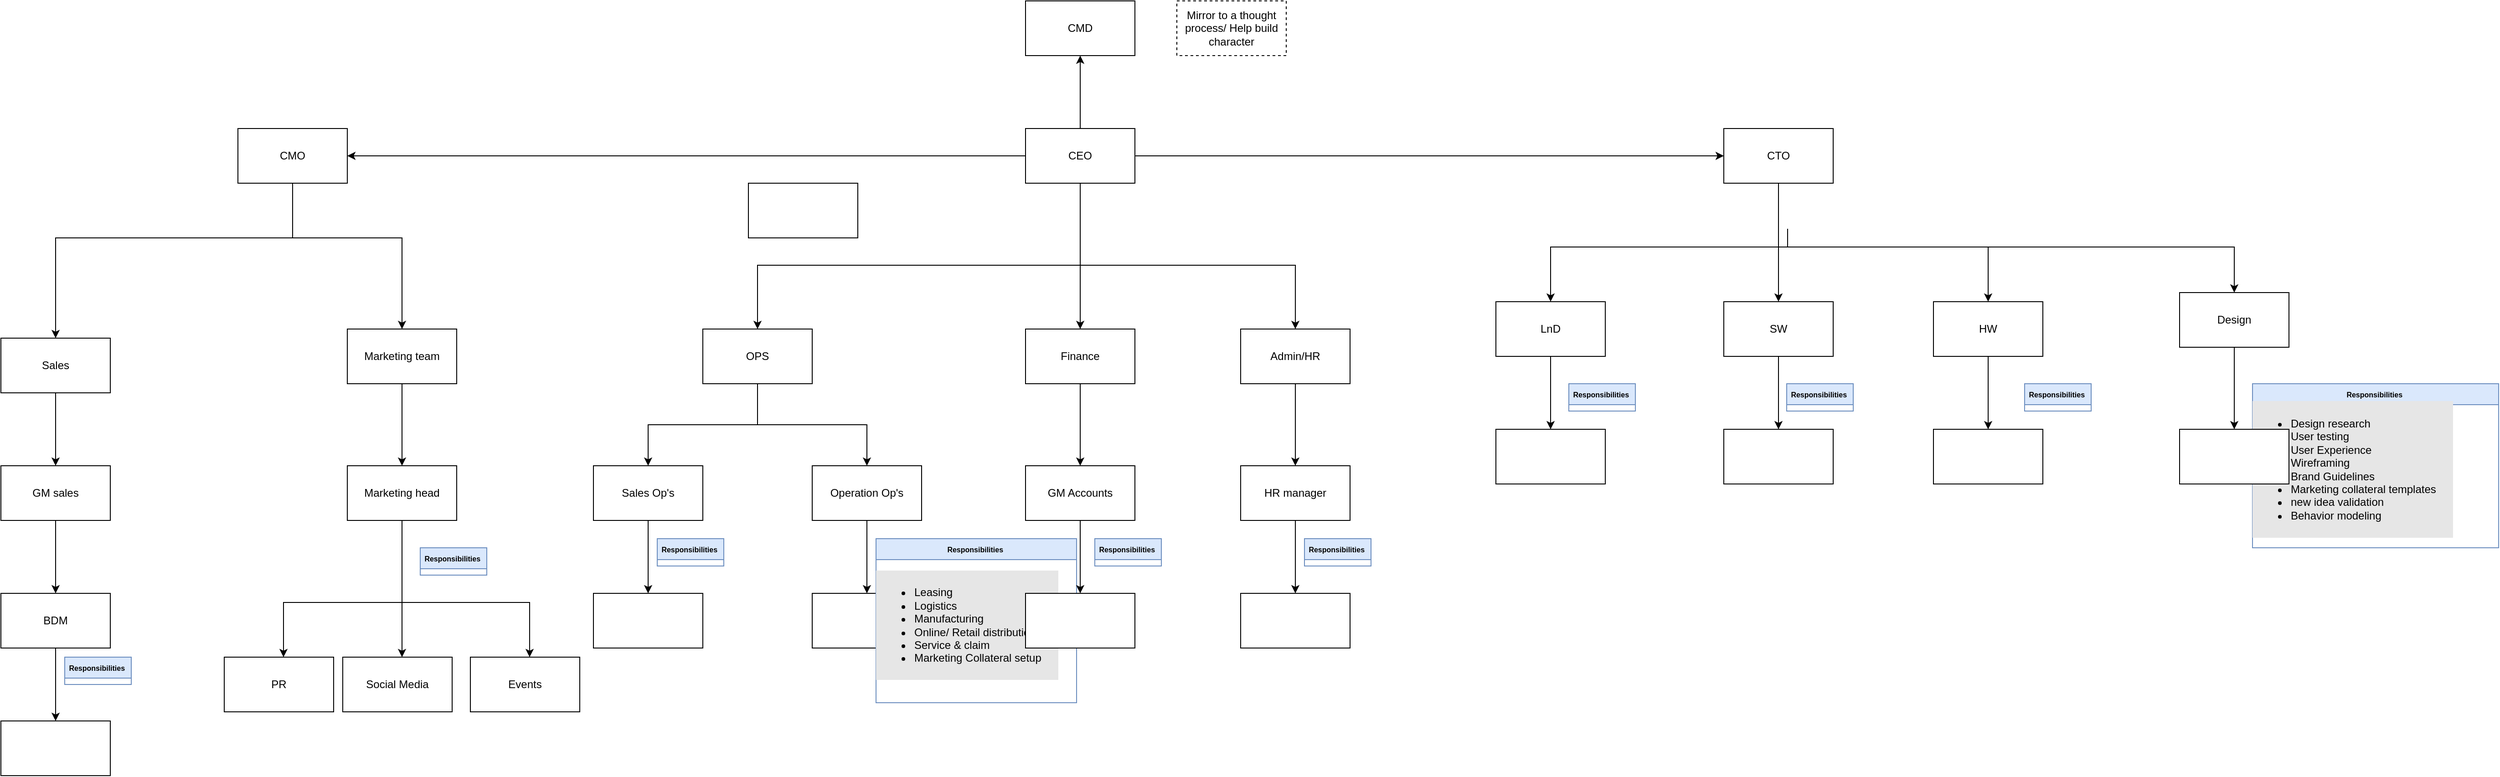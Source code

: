 <mxfile version="24.0.0" type="github">
  <diagram id="prtHgNgQTEPvFCAcTncT" name="Page-1">
    <mxGraphModel dx="1877" dy="565" grid="1" gridSize="10" guides="1" tooltips="1" connect="1" arrows="1" fold="1" page="1" pageScale="1" pageWidth="827" pageHeight="1169" math="0" shadow="0">
      <root>
        <mxCell id="0" />
        <mxCell id="1" parent="0" />
        <mxCell id="70-sAqhF-472UI30aCsU-9" value="" style="edgeStyle=orthogonalEdgeStyle;rounded=0;orthogonalLoop=1;jettySize=auto;html=1;" parent="1" source="70-sAqhF-472UI30aCsU-5" target="70-sAqhF-472UI30aCsU-8" edge="1">
          <mxGeometry relative="1" as="geometry" />
        </mxCell>
        <mxCell id="70-sAqhF-472UI30aCsU-11" value="" style="edgeStyle=orthogonalEdgeStyle;rounded=0;orthogonalLoop=1;jettySize=auto;html=1;" parent="1" source="70-sAqhF-472UI30aCsU-5" target="70-sAqhF-472UI30aCsU-10" edge="1">
          <mxGeometry relative="1" as="geometry" />
        </mxCell>
        <mxCell id="70-sAqhF-472UI30aCsU-13" value="" style="edgeStyle=orthogonalEdgeStyle;rounded=0;orthogonalLoop=1;jettySize=auto;html=1;" parent="1" source="70-sAqhF-472UI30aCsU-5" target="70-sAqhF-472UI30aCsU-12" edge="1">
          <mxGeometry relative="1" as="geometry">
            <Array as="points">
              <mxPoint x="414" y="370" />
              <mxPoint x="60" y="370" />
            </Array>
          </mxGeometry>
        </mxCell>
        <mxCell id="70-sAqhF-472UI30aCsU-15" value="" style="edgeStyle=orthogonalEdgeStyle;rounded=0;orthogonalLoop=1;jettySize=auto;html=1;" parent="1" source="70-sAqhF-472UI30aCsU-5" target="70-sAqhF-472UI30aCsU-14" edge="1">
          <mxGeometry relative="1" as="geometry" />
        </mxCell>
        <mxCell id="70-sAqhF-472UI30aCsU-17" value="" style="edgeStyle=orthogonalEdgeStyle;rounded=0;orthogonalLoop=1;jettySize=auto;html=1;" parent="1" source="70-sAqhF-472UI30aCsU-5" target="70-sAqhF-472UI30aCsU-16" edge="1">
          <mxGeometry relative="1" as="geometry">
            <Array as="points">
              <mxPoint x="414" y="370" />
              <mxPoint x="650" y="370" />
            </Array>
          </mxGeometry>
        </mxCell>
        <mxCell id="70-sAqhF-472UI30aCsU-98" value="" style="edgeStyle=orthogonalEdgeStyle;rounded=0;orthogonalLoop=1;jettySize=auto;html=1;" parent="1" source="70-sAqhF-472UI30aCsU-5" target="70-sAqhF-472UI30aCsU-97" edge="1">
          <mxGeometry relative="1" as="geometry" />
        </mxCell>
        <object label="CEO" id="70-sAqhF-472UI30aCsU-5">
          <mxCell style="rounded=0;whiteSpace=wrap;html=1;" parent="1" vertex="1">
            <mxGeometry x="354" y="220" width="120" height="60" as="geometry" />
          </mxCell>
        </object>
        <mxCell id="70-sAqhF-472UI30aCsU-27" value="" style="edgeStyle=orthogonalEdgeStyle;rounded=0;orthogonalLoop=1;jettySize=auto;html=1;" parent="1" source="70-sAqhF-472UI30aCsU-8" target="70-sAqhF-472UI30aCsU-26" edge="1">
          <mxGeometry relative="1" as="geometry">
            <Array as="points">
              <mxPoint x="-450" y="340" />
              <mxPoint x="-710" y="340" />
            </Array>
          </mxGeometry>
        </mxCell>
        <mxCell id="70-sAqhF-472UI30aCsU-29" value="" style="edgeStyle=orthogonalEdgeStyle;rounded=0;orthogonalLoop=1;jettySize=auto;html=1;" parent="1" source="70-sAqhF-472UI30aCsU-8" target="70-sAqhF-472UI30aCsU-28" edge="1">
          <mxGeometry relative="1" as="geometry">
            <Array as="points">
              <mxPoint x="-450" y="340" />
              <mxPoint x="-330" y="340" />
            </Array>
          </mxGeometry>
        </mxCell>
        <mxCell id="70-sAqhF-472UI30aCsU-8" value="CMO" style="rounded=0;whiteSpace=wrap;html=1;" parent="1" vertex="1">
          <mxGeometry x="-510" y="220" width="120" height="60" as="geometry" />
        </mxCell>
        <mxCell id="70-sAqhF-472UI30aCsU-21" value="" style="edgeStyle=orthogonalEdgeStyle;rounded=0;orthogonalLoop=1;jettySize=auto;html=1;" parent="1" source="70-sAqhF-472UI30aCsU-10" target="70-sAqhF-472UI30aCsU-20" edge="1">
          <mxGeometry relative="1" as="geometry">
            <Array as="points">
              <mxPoint x="1180" y="350" />
              <mxPoint x="1410" y="350" />
            </Array>
          </mxGeometry>
        </mxCell>
        <mxCell id="70-sAqhF-472UI30aCsU-23" value="" style="edgeStyle=orthogonalEdgeStyle;rounded=0;orthogonalLoop=1;jettySize=auto;html=1;" parent="1" source="70-sAqhF-472UI30aCsU-10" target="70-sAqhF-472UI30aCsU-22" edge="1">
          <mxGeometry relative="1" as="geometry" />
        </mxCell>
        <mxCell id="70-sAqhF-472UI30aCsU-25" value="" style="edgeStyle=orthogonalEdgeStyle;rounded=0;orthogonalLoop=1;jettySize=auto;html=1;" parent="1" source="70-sAqhF-472UI30aCsU-10" target="70-sAqhF-472UI30aCsU-24" edge="1">
          <mxGeometry relative="1" as="geometry">
            <Array as="points">
              <mxPoint x="1180" y="350" />
              <mxPoint x="930" y="350" />
            </Array>
          </mxGeometry>
        </mxCell>
        <mxCell id="70-sAqhF-472UI30aCsU-88" value="" style="edgeStyle=orthogonalEdgeStyle;rounded=0;orthogonalLoop=1;jettySize=auto;html=1;" parent="1" target="70-sAqhF-472UI30aCsU-87" edge="1">
          <mxGeometry relative="1" as="geometry">
            <mxPoint x="1190" y="330" as="sourcePoint" />
            <Array as="points">
              <mxPoint x="1190" y="350" />
              <mxPoint x="1680" y="350" />
            </Array>
          </mxGeometry>
        </mxCell>
        <mxCell id="70-sAqhF-472UI30aCsU-10" value="CTO" style="rounded=0;whiteSpace=wrap;html=1;" parent="1" vertex="1">
          <mxGeometry x="1120" y="220" width="120" height="60" as="geometry" />
        </mxCell>
        <mxCell id="70-sAqhF-472UI30aCsU-54" value="" style="edgeStyle=orthogonalEdgeStyle;rounded=0;orthogonalLoop=1;jettySize=auto;html=1;" parent="1" source="70-sAqhF-472UI30aCsU-12" target="70-sAqhF-472UI30aCsU-53" edge="1">
          <mxGeometry relative="1" as="geometry" />
        </mxCell>
        <mxCell id="70-sAqhF-472UI30aCsU-58" value="" style="edgeStyle=orthogonalEdgeStyle;rounded=0;orthogonalLoop=1;jettySize=auto;html=1;" parent="1" source="70-sAqhF-472UI30aCsU-12" target="70-sAqhF-472UI30aCsU-57" edge="1">
          <mxGeometry relative="1" as="geometry" />
        </mxCell>
        <object label="OPS" id="70-sAqhF-472UI30aCsU-12">
          <mxCell style="rounded=0;whiteSpace=wrap;html=1;" parent="1" vertex="1">
            <mxGeometry y="440" width="120" height="60" as="geometry" />
          </mxCell>
        </object>
        <mxCell id="70-sAqhF-472UI30aCsU-68" value="" style="edgeStyle=orthogonalEdgeStyle;rounded=0;orthogonalLoop=1;jettySize=auto;html=1;" parent="1" source="70-sAqhF-472UI30aCsU-14" target="70-sAqhF-472UI30aCsU-67" edge="1">
          <mxGeometry relative="1" as="geometry" />
        </mxCell>
        <object label="Finance" id="70-sAqhF-472UI30aCsU-14">
          <mxCell style="rounded=0;whiteSpace=wrap;html=1;" parent="1" vertex="1">
            <mxGeometry x="354" y="440" width="120" height="60" as="geometry" />
          </mxCell>
        </object>
        <mxCell id="70-sAqhF-472UI30aCsU-74" value="" style="edgeStyle=orthogonalEdgeStyle;rounded=0;orthogonalLoop=1;jettySize=auto;html=1;" parent="1" source="70-sAqhF-472UI30aCsU-16" target="70-sAqhF-472UI30aCsU-73" edge="1">
          <mxGeometry relative="1" as="geometry" />
        </mxCell>
        <object label="Admin/HR" id="70-sAqhF-472UI30aCsU-16">
          <mxCell style="rounded=0;whiteSpace=wrap;html=1;" parent="1" vertex="1">
            <mxGeometry x="590" y="440" width="120" height="60" as="geometry" />
          </mxCell>
        </object>
        <mxCell id="70-sAqhF-472UI30aCsU-90" value="" style="edgeStyle=orthogonalEdgeStyle;rounded=0;orthogonalLoop=1;jettySize=auto;html=1;" parent="1" source="70-sAqhF-472UI30aCsU-20" target="70-sAqhF-472UI30aCsU-89" edge="1">
          <mxGeometry relative="1" as="geometry" />
        </mxCell>
        <mxCell id="70-sAqhF-472UI30aCsU-20" value="HW" style="whiteSpace=wrap;html=1;rounded=0;" parent="1" vertex="1">
          <mxGeometry x="1350" y="410" width="120" height="60" as="geometry" />
        </mxCell>
        <mxCell id="70-sAqhF-472UI30aCsU-84" value="" style="edgeStyle=orthogonalEdgeStyle;rounded=0;orthogonalLoop=1;jettySize=auto;html=1;" parent="1" source="70-sAqhF-472UI30aCsU-22" target="70-sAqhF-472UI30aCsU-83" edge="1">
          <mxGeometry relative="1" as="geometry" />
        </mxCell>
        <mxCell id="70-sAqhF-472UI30aCsU-22" value="SW" style="whiteSpace=wrap;html=1;rounded=0;" parent="1" vertex="1">
          <mxGeometry x="1120" y="410" width="120" height="60" as="geometry" />
        </mxCell>
        <mxCell id="70-sAqhF-472UI30aCsU-80" value="" style="edgeStyle=orthogonalEdgeStyle;rounded=0;orthogonalLoop=1;jettySize=auto;html=1;" parent="1" source="70-sAqhF-472UI30aCsU-24" target="70-sAqhF-472UI30aCsU-79" edge="1">
          <mxGeometry relative="1" as="geometry" />
        </mxCell>
        <mxCell id="70-sAqhF-472UI30aCsU-24" value="LnD" style="whiteSpace=wrap;html=1;rounded=0;" parent="1" vertex="1">
          <mxGeometry x="870" y="410" width="120" height="60" as="geometry" />
        </mxCell>
        <mxCell id="70-sAqhF-472UI30aCsU-31" value="" style="edgeStyle=orthogonalEdgeStyle;rounded=0;orthogonalLoop=1;jettySize=auto;html=1;" parent="1" source="70-sAqhF-472UI30aCsU-26" target="70-sAqhF-472UI30aCsU-30" edge="1">
          <mxGeometry relative="1" as="geometry" />
        </mxCell>
        <mxCell id="70-sAqhF-472UI30aCsU-26" value="Sales" style="whiteSpace=wrap;html=1;rounded=0;" parent="1" vertex="1">
          <mxGeometry x="-770" y="450" width="120" height="60" as="geometry" />
        </mxCell>
        <mxCell id="70-sAqhF-472UI30aCsU-41" value="" style="edgeStyle=orthogonalEdgeStyle;rounded=0;orthogonalLoop=1;jettySize=auto;html=1;" parent="1" source="70-sAqhF-472UI30aCsU-28" target="70-sAqhF-472UI30aCsU-40" edge="1">
          <mxGeometry relative="1" as="geometry" />
        </mxCell>
        <mxCell id="70-sAqhF-472UI30aCsU-28" value="Marketing team" style="whiteSpace=wrap;html=1;rounded=0;" parent="1" vertex="1">
          <mxGeometry x="-390" y="440" width="120" height="60" as="geometry" />
        </mxCell>
        <mxCell id="70-sAqhF-472UI30aCsU-33" value="" style="edgeStyle=orthogonalEdgeStyle;rounded=0;orthogonalLoop=1;jettySize=auto;html=1;" parent="1" source="70-sAqhF-472UI30aCsU-30" target="70-sAqhF-472UI30aCsU-32" edge="1">
          <mxGeometry relative="1" as="geometry" />
        </mxCell>
        <mxCell id="70-sAqhF-472UI30aCsU-30" value="GM sales" style="whiteSpace=wrap;html=1;rounded=0;" parent="1" vertex="1">
          <mxGeometry x="-770" y="590" width="120" height="60" as="geometry" />
        </mxCell>
        <mxCell id="70-sAqhF-472UI30aCsU-35" value="" style="edgeStyle=orthogonalEdgeStyle;rounded=0;orthogonalLoop=1;jettySize=auto;html=1;" parent="1" source="70-sAqhF-472UI30aCsU-32" target="70-sAqhF-472UI30aCsU-34" edge="1">
          <mxGeometry relative="1" as="geometry" />
        </mxCell>
        <mxCell id="70-sAqhF-472UI30aCsU-32" value="BDM" style="whiteSpace=wrap;html=1;rounded=0;" parent="1" vertex="1">
          <mxGeometry x="-770" y="730" width="120" height="60" as="geometry" />
        </mxCell>
        <mxCell id="70-sAqhF-472UI30aCsU-34" value="" style="whiteSpace=wrap;html=1;rounded=0;" parent="1" vertex="1">
          <mxGeometry x="-770" y="870" width="120" height="60" as="geometry" />
        </mxCell>
        <mxCell id="70-sAqhF-472UI30aCsU-36" value="Responsibilities&amp;nbsp;" style="swimlane;whiteSpace=wrap;html=1;fontSize=8;fillStyle=solid;fillColor=#dae8fc;strokeColor=#6c8ebf;" parent="1" vertex="1" collapsed="1">
          <mxGeometry x="-700" y="800" width="73" height="30" as="geometry">
            <mxRectangle x="-700" y="800" width="215" height="200" as="alternateBounds" />
          </mxGeometry>
        </mxCell>
        <mxCell id="70-sAqhF-472UI30aCsU-39" value="&lt;ul&gt;&lt;li&gt;Product demo&lt;/li&gt;&lt;li style=&quot;&quot;&gt;Lead to opportunity conversion&lt;/li&gt;&lt;li style=&quot;&quot;&gt;Quote sharing.&lt;/li&gt;&lt;li style=&quot;&quot;&gt;PO receiving&lt;/li&gt;&lt;li style=&quot;&quot;&gt;Payment Follow up&lt;/li&gt;&lt;li style=&quot;&quot;&gt;Product market fit&lt;/li&gt;&lt;li style=&quot;&quot;&gt;Initial customers&lt;/li&gt;&lt;/ul&gt;" style="text;html=1;align=left;verticalAlign=middle;resizable=0;points=[];autosize=1;strokeColor=#666666;fillColor=#f5f5f5;fontColor=#333333;" parent="70-sAqhF-472UI30aCsU-36" vertex="1">
          <mxGeometry x="-15" y="10" width="230" height="140" as="geometry" />
        </mxCell>
        <mxCell id="70-sAqhF-472UI30aCsU-43" value="" style="edgeStyle=orthogonalEdgeStyle;rounded=0;orthogonalLoop=1;jettySize=auto;html=1;" parent="1" source="70-sAqhF-472UI30aCsU-40" target="70-sAqhF-472UI30aCsU-42" edge="1">
          <mxGeometry relative="1" as="geometry">
            <Array as="points">
              <mxPoint x="-330" y="740" />
              <mxPoint x="-460" y="740" />
            </Array>
          </mxGeometry>
        </mxCell>
        <mxCell id="70-sAqhF-472UI30aCsU-46" value="" style="edgeStyle=orthogonalEdgeStyle;rounded=0;orthogonalLoop=1;jettySize=auto;html=1;" parent="1" source="70-sAqhF-472UI30aCsU-40" target="70-sAqhF-472UI30aCsU-44" edge="1">
          <mxGeometry relative="1" as="geometry">
            <Array as="points">
              <mxPoint x="-330" y="740" />
              <mxPoint x="-330" y="740" />
            </Array>
          </mxGeometry>
        </mxCell>
        <mxCell id="70-sAqhF-472UI30aCsU-48" value="" style="edgeStyle=orthogonalEdgeStyle;rounded=0;orthogonalLoop=1;jettySize=auto;html=1;" parent="1" source="70-sAqhF-472UI30aCsU-40" target="70-sAqhF-472UI30aCsU-47" edge="1">
          <mxGeometry relative="1" as="geometry">
            <Array as="points">
              <mxPoint x="-330" y="740" />
              <mxPoint x="-190" y="740" />
            </Array>
          </mxGeometry>
        </mxCell>
        <mxCell id="70-sAqhF-472UI30aCsU-40" value="Marketing head" style="whiteSpace=wrap;html=1;rounded=0;" parent="1" vertex="1">
          <mxGeometry x="-390" y="590" width="120" height="60" as="geometry" />
        </mxCell>
        <mxCell id="70-sAqhF-472UI30aCsU-42" value="PR" style="whiteSpace=wrap;html=1;rounded=0;" parent="1" vertex="1">
          <mxGeometry x="-525" y="800" width="120" height="60" as="geometry" />
        </mxCell>
        <mxCell id="70-sAqhF-472UI30aCsU-44" value="Social Media" style="whiteSpace=wrap;html=1;rounded=0;" parent="1" vertex="1">
          <mxGeometry x="-395" y="800" width="120" height="60" as="geometry" />
        </mxCell>
        <mxCell id="70-sAqhF-472UI30aCsU-47" value="Events" style="whiteSpace=wrap;html=1;rounded=0;" parent="1" vertex="1">
          <mxGeometry x="-255" y="800" width="120" height="60" as="geometry" />
        </mxCell>
        <mxCell id="70-sAqhF-472UI30aCsU-51" value="Responsibilities&amp;nbsp;" style="swimlane;whiteSpace=wrap;html=1;fontSize=8;fillColor=#dae8fc;strokeColor=#6c8ebf;fillStyle=solid;gradientColor=none;" parent="1" vertex="1" collapsed="1">
          <mxGeometry x="-310" y="680" width="73" height="30" as="geometry">
            <mxRectangle x="-310" y="680" width="180" height="180" as="alternateBounds" />
          </mxGeometry>
        </mxCell>
        <mxCell id="70-sAqhF-472UI30aCsU-52" value="&lt;ul&gt;&lt;li&gt;Marketing Plan&lt;/li&gt;&lt;li&gt;Projection&lt;/li&gt;&lt;li&gt;Market research&amp;nbsp;&lt;/li&gt;&lt;li&gt;GTM&lt;/li&gt;&lt;li&gt;Review &amp;amp; validation&lt;/li&gt;&lt;/ul&gt;" style="text;html=1;align=left;verticalAlign=middle;resizable=0;points=[];autosize=1;strokeColor=none;fillColor=#E6E6E6;fillStyle=solid;" parent="70-sAqhF-472UI30aCsU-51" vertex="1">
          <mxGeometry y="40" width="170" height="110" as="geometry" />
        </mxCell>
        <mxCell id="70-sAqhF-472UI30aCsU-60" value="" style="edgeStyle=orthogonalEdgeStyle;rounded=0;orthogonalLoop=1;jettySize=auto;html=1;" parent="1" source="70-sAqhF-472UI30aCsU-53" target="70-sAqhF-472UI30aCsU-59" edge="1">
          <mxGeometry relative="1" as="geometry" />
        </mxCell>
        <mxCell id="70-sAqhF-472UI30aCsU-53" value="Sales Op&#39;s" style="whiteSpace=wrap;html=1;rounded=0;" parent="1" vertex="1">
          <mxGeometry x="-120" y="590" width="120" height="60" as="geometry" />
        </mxCell>
        <mxCell id="70-sAqhF-472UI30aCsU-64" value="" style="edgeStyle=orthogonalEdgeStyle;rounded=0;orthogonalLoop=1;jettySize=auto;html=1;" parent="1" source="70-sAqhF-472UI30aCsU-57" target="70-sAqhF-472UI30aCsU-63" edge="1">
          <mxGeometry relative="1" as="geometry" />
        </mxCell>
        <mxCell id="70-sAqhF-472UI30aCsU-57" value="Operation Op&#39;s" style="whiteSpace=wrap;html=1;rounded=0;" parent="1" vertex="1">
          <mxGeometry x="120" y="590" width="120" height="60" as="geometry" />
        </mxCell>
        <mxCell id="70-sAqhF-472UI30aCsU-59" value="" style="whiteSpace=wrap;html=1;rounded=0;" parent="1" vertex="1">
          <mxGeometry x="-120" y="730" width="120" height="60" as="geometry" />
        </mxCell>
        <mxCell id="70-sAqhF-472UI30aCsU-61" value="Responsibilities&amp;nbsp;" style="swimlane;whiteSpace=wrap;html=1;fontSize=8;fillColor=#dae8fc;strokeColor=#6c8ebf;fillStyle=solid;gradientColor=none;" parent="1" vertex="1" collapsed="1">
          <mxGeometry x="-50" y="670" width="73" height="30" as="geometry">
            <mxRectangle x="-50" y="670" width="220" height="180" as="alternateBounds" />
          </mxGeometry>
        </mxCell>
        <mxCell id="70-sAqhF-472UI30aCsU-62" value="&lt;ul&gt;&lt;li&gt;Vendor development.&lt;/li&gt;&lt;li&gt;Outsourcing&lt;/li&gt;&lt;li&gt;Quotation, PO, PI, Payments&lt;/li&gt;&lt;li&gt;Documentation (CRM, ERP)&lt;/li&gt;&lt;li&gt;Pre requisite contracts.&lt;/li&gt;&lt;/ul&gt;" style="text;html=1;align=left;verticalAlign=middle;resizable=0;points=[];autosize=1;strokeColor=none;fillColor=#E6E6E6;fillStyle=solid;" parent="70-sAqhF-472UI30aCsU-61" vertex="1">
          <mxGeometry y="40" width="220" height="110" as="geometry" />
        </mxCell>
        <mxCell id="70-sAqhF-472UI30aCsU-63" value="" style="whiteSpace=wrap;html=1;rounded=0;" parent="1" vertex="1">
          <mxGeometry x="120" y="730" width="120" height="60" as="geometry" />
        </mxCell>
        <mxCell id="70-sAqhF-472UI30aCsU-65" value="Responsibilities&amp;nbsp;" style="swimlane;whiteSpace=wrap;html=1;fontSize=8;fillColor=#dae8fc;strokeColor=#6c8ebf;fillStyle=solid;gradientColor=none;" parent="1" vertex="1">
          <mxGeometry x="190" y="670" width="220" height="180" as="geometry">
            <mxRectangle x="190" y="670" width="73" height="30" as="alternateBounds" />
          </mxGeometry>
        </mxCell>
        <mxCell id="70-sAqhF-472UI30aCsU-66" value="&lt;ul&gt;&lt;li&gt;Leasing&lt;/li&gt;&lt;li&gt;Logistics&lt;/li&gt;&lt;li&gt;Manufacturing&lt;/li&gt;&lt;li&gt;Online/ Retail distribution&lt;/li&gt;&lt;li&gt;Service &amp;amp; claim&lt;/li&gt;&lt;li&gt;Marketing Collateral setup&lt;/li&gt;&lt;/ul&gt;" style="text;html=1;align=left;verticalAlign=middle;resizable=0;points=[];autosize=1;strokeColor=none;fillColor=#E6E6E6;fillStyle=solid;" parent="70-sAqhF-472UI30aCsU-65" vertex="1">
          <mxGeometry y="35" width="200" height="120" as="geometry" />
        </mxCell>
        <mxCell id="70-sAqhF-472UI30aCsU-70" value="" style="edgeStyle=orthogonalEdgeStyle;rounded=0;orthogonalLoop=1;jettySize=auto;html=1;" parent="1" source="70-sAqhF-472UI30aCsU-67" target="70-sAqhF-472UI30aCsU-69" edge="1">
          <mxGeometry relative="1" as="geometry" />
        </mxCell>
        <mxCell id="70-sAqhF-472UI30aCsU-67" value="GM Accounts" style="whiteSpace=wrap;html=1;rounded=0;" parent="1" vertex="1">
          <mxGeometry x="354" y="590" width="120" height="60" as="geometry" />
        </mxCell>
        <mxCell id="70-sAqhF-472UI30aCsU-69" value="" style="whiteSpace=wrap;html=1;rounded=0;" parent="1" vertex="1">
          <mxGeometry x="354" y="730" width="120" height="60" as="geometry" />
        </mxCell>
        <mxCell id="70-sAqhF-472UI30aCsU-71" value="Responsibilities&amp;nbsp;" style="swimlane;whiteSpace=wrap;html=1;fontSize=8;fillColor=#dae8fc;strokeColor=#6c8ebf;fillStyle=solid;gradientColor=none;" parent="1" vertex="1" collapsed="1">
          <mxGeometry x="430" y="670" width="73" height="30" as="geometry">
            <mxRectangle x="430" y="530" width="250" height="180" as="alternateBounds" />
          </mxGeometry>
        </mxCell>
        <mxCell id="70-sAqhF-472UI30aCsU-72" value="&lt;ul&gt;&lt;li&gt;Balance sheet&lt;/li&gt;&lt;li&gt;Revenue.(dashboarding, projection)&lt;/li&gt;&lt;li&gt;Tax (GTS, Employee benefits)&lt;/li&gt;&lt;li&gt;Legal &amp;amp; compliance.&lt;/li&gt;&lt;li&gt;Salary&lt;/li&gt;&lt;/ul&gt;" style="text;html=1;align=left;verticalAlign=middle;resizable=0;points=[];autosize=1;strokeColor=none;fillColor=#E6E6E6;fillStyle=solid;" parent="70-sAqhF-472UI30aCsU-71" vertex="1">
          <mxGeometry y="40" width="250" height="110" as="geometry" />
        </mxCell>
        <mxCell id="70-sAqhF-472UI30aCsU-76" value="" style="edgeStyle=orthogonalEdgeStyle;rounded=0;orthogonalLoop=1;jettySize=auto;html=1;" parent="1" source="70-sAqhF-472UI30aCsU-73" target="70-sAqhF-472UI30aCsU-75" edge="1">
          <mxGeometry relative="1" as="geometry" />
        </mxCell>
        <mxCell id="70-sAqhF-472UI30aCsU-73" value="HR manager" style="whiteSpace=wrap;html=1;rounded=0;" parent="1" vertex="1">
          <mxGeometry x="590" y="590" width="120" height="60" as="geometry" />
        </mxCell>
        <mxCell id="70-sAqhF-472UI30aCsU-75" value="" style="whiteSpace=wrap;html=1;rounded=0;" parent="1" vertex="1">
          <mxGeometry x="590" y="730" width="120" height="60" as="geometry" />
        </mxCell>
        <mxCell id="70-sAqhF-472UI30aCsU-77" value="Responsibilities&amp;nbsp;" style="swimlane;whiteSpace=wrap;html=1;fontSize=8;fillColor=#dae8fc;strokeColor=#6c8ebf;fillStyle=solid;gradientColor=none;" parent="1" vertex="1" collapsed="1">
          <mxGeometry x="660" y="670" width="73" height="30" as="geometry">
            <mxRectangle x="660" y="530" width="260" height="180" as="alternateBounds" />
          </mxGeometry>
        </mxCell>
        <mxCell id="70-sAqhF-472UI30aCsU-78" value="&lt;ul&gt;&lt;li&gt;HR activities (Employee engagement)&lt;/li&gt;&lt;li&gt;Recruitment&lt;/li&gt;&lt;li&gt;Facility management&lt;/li&gt;&lt;li&gt;OP&#39;s legal support.&lt;/li&gt;&lt;li&gt;Internal (NDA, MOU)&lt;/li&gt;&lt;/ul&gt;" style="text;html=1;align=left;verticalAlign=middle;resizable=0;points=[];autosize=1;strokeColor=none;fillColor=#E6E6E6;fillStyle=solid;" parent="70-sAqhF-472UI30aCsU-77" vertex="1">
          <mxGeometry y="40" width="260" height="110" as="geometry" />
        </mxCell>
        <mxCell id="70-sAqhF-472UI30aCsU-79" value="" style="whiteSpace=wrap;html=1;rounded=0;" parent="1" vertex="1">
          <mxGeometry x="870" y="550" width="120" height="60" as="geometry" />
        </mxCell>
        <mxCell id="70-sAqhF-472UI30aCsU-81" value="Responsibilities&amp;nbsp;" style="swimlane;whiteSpace=wrap;html=1;fontSize=8;fillColor=#dae8fc;strokeColor=#6c8ebf;fillStyle=solid;gradientColor=none;" parent="1" vertex="1" collapsed="1">
          <mxGeometry x="950" y="500" width="73" height="30" as="geometry">
            <mxRectangle x="1270" y="360" width="270" height="180" as="alternateBounds" />
          </mxGeometry>
        </mxCell>
        <mxCell id="70-sAqhF-472UI30aCsU-82" value="&lt;ul&gt;&lt;li&gt;Internal training.&lt;/li&gt;&lt;li&gt;External training (Modul development)&lt;/li&gt;&lt;li&gt;Evaluation&amp;nbsp;&lt;/li&gt;&lt;li&gt;Market research.&lt;/li&gt;&lt;li&gt;Skill development&lt;/li&gt;&lt;li&gt;LMS support&lt;/li&gt;&lt;li&gt;Content creation&amp;nbsp;&lt;/li&gt;&lt;/ul&gt;" style="text;html=1;align=left;verticalAlign=middle;resizable=0;points=[];autosize=1;strokeColor=none;fillColor=#E6E6E6;fillStyle=solid;" parent="70-sAqhF-472UI30aCsU-81" vertex="1">
          <mxGeometry y="25" width="270" height="140" as="geometry" />
        </mxCell>
        <mxCell id="70-sAqhF-472UI30aCsU-83" value="" style="whiteSpace=wrap;html=1;rounded=0;" parent="1" vertex="1">
          <mxGeometry x="1120" y="550" width="120" height="60" as="geometry" />
        </mxCell>
        <mxCell id="70-sAqhF-472UI30aCsU-85" value="Responsibilities&amp;nbsp;" style="swimlane;whiteSpace=wrap;html=1;fontSize=8;fillColor=#dae8fc;strokeColor=#6c8ebf;fillStyle=solid;gradientColor=none;" parent="1" vertex="1" collapsed="1">
          <mxGeometry x="1189" y="500" width="73" height="30" as="geometry">
            <mxRectangle x="1509" y="360" width="270" height="180" as="alternateBounds" />
          </mxGeometry>
        </mxCell>
        <mxCell id="70-sAqhF-472UI30aCsU-86" value="&lt;ul&gt;&lt;li&gt;Architecture&lt;/li&gt;&lt;li&gt;Dev, DevOps&lt;/li&gt;&lt;li&gt;&lt;span style=&quot;background-color: initial;&quot;&gt;Testing&lt;/span&gt;&lt;br&gt;&lt;/li&gt;&lt;li&gt;Frontend /Backend&lt;/li&gt;&lt;li&gt;Tech Compliances&lt;/li&gt;&lt;/ul&gt;" style="text;html=1;align=left;verticalAlign=middle;resizable=0;points=[];autosize=1;strokeColor=none;fillColor=#E6E6E6;fillStyle=solid;" parent="70-sAqhF-472UI30aCsU-85" vertex="1">
          <mxGeometry y="39" width="160" height="110" as="geometry" />
        </mxCell>
        <mxCell id="70-sAqhF-472UI30aCsU-96" value="" style="edgeStyle=orthogonalEdgeStyle;rounded=0;orthogonalLoop=1;jettySize=auto;html=1;" parent="1" source="70-sAqhF-472UI30aCsU-87" target="70-sAqhF-472UI30aCsU-95" edge="1">
          <mxGeometry relative="1" as="geometry" />
        </mxCell>
        <mxCell id="70-sAqhF-472UI30aCsU-87" value="Design" style="whiteSpace=wrap;html=1;rounded=0;" parent="1" vertex="1">
          <mxGeometry x="1620" y="400" width="120" height="60" as="geometry" />
        </mxCell>
        <mxCell id="70-sAqhF-472UI30aCsU-89" value="" style="whiteSpace=wrap;html=1;rounded=0;" parent="1" vertex="1">
          <mxGeometry x="1350" y="550" width="120" height="60" as="geometry" />
        </mxCell>
        <mxCell id="70-sAqhF-472UI30aCsU-91" value="Responsibilities&amp;nbsp;" style="swimlane;whiteSpace=wrap;html=1;fontSize=8;fillColor=#dae8fc;strokeColor=#6c8ebf;fillStyle=solid;gradientColor=none;" parent="1" vertex="1" collapsed="1">
          <mxGeometry x="1450" y="500" width="73" height="30" as="geometry">
            <mxRectangle x="1770" y="360" width="270" height="180" as="alternateBounds" />
          </mxGeometry>
        </mxCell>
        <mxCell id="70-sAqhF-472UI30aCsU-92" value="&lt;ul&gt;&lt;li&gt;Prototyping&amp;nbsp;&lt;/li&gt;&lt;li&gt;Tech Stack&amp;nbsp;&lt;/li&gt;&lt;li&gt;Comparative analysis&lt;br&gt;&lt;/li&gt;&lt;li&gt;Procurement&lt;/li&gt;&lt;li&gt;Vendor relationship&lt;/li&gt;&lt;li&gt;TAT Product development&lt;/li&gt;&lt;li&gt;MVP and NPD products&lt;br&gt;&lt;/li&gt;&lt;li&gt;POC Activities support&lt;/li&gt;&lt;/ul&gt;" style="text;html=1;align=left;verticalAlign=middle;resizable=0;points=[];autosize=1;strokeColor=none;fillColor=#E6E6E6;fillStyle=solid;" parent="70-sAqhF-472UI30aCsU-91" vertex="1">
          <mxGeometry y="19" width="200" height="150" as="geometry" />
        </mxCell>
        <mxCell id="70-sAqhF-472UI30aCsU-93" value="Responsibilities&amp;nbsp;" style="swimlane;whiteSpace=wrap;html=1;fontSize=8;fillColor=#dae8fc;strokeColor=#6c8ebf;fillStyle=solid;gradientColor=none;" parent="1" vertex="1">
          <mxGeometry x="1700" y="500" width="270" height="180" as="geometry">
            <mxRectangle x="1700" y="500" width="73" height="30" as="alternateBounds" />
          </mxGeometry>
        </mxCell>
        <mxCell id="70-sAqhF-472UI30aCsU-94" value="&lt;ul&gt;&lt;li&gt;Design research&lt;/li&gt;&lt;li&gt;User testing&lt;/li&gt;&lt;li&gt;User Experience&amp;nbsp;&lt;/li&gt;&lt;li&gt;Wireframing&lt;/li&gt;&lt;li&gt;Brand Guidelines&lt;/li&gt;&lt;li&gt;Marketing collateral templates&lt;/li&gt;&lt;li&gt;new idea validation&lt;/li&gt;&lt;li&gt;Behavior modeling&lt;/li&gt;&lt;/ul&gt;" style="text;html=1;align=left;verticalAlign=middle;resizable=0;points=[];autosize=1;strokeColor=none;fillColor=#E6E6E6;fillStyle=solid;" parent="70-sAqhF-472UI30aCsU-93" vertex="1">
          <mxGeometry y="19" width="220" height="150" as="geometry" />
        </mxCell>
        <mxCell id="70-sAqhF-472UI30aCsU-95" value="" style="whiteSpace=wrap;html=1;rounded=0;" parent="1" vertex="1">
          <mxGeometry x="1620" y="550" width="120" height="60" as="geometry" />
        </mxCell>
        <mxCell id="70-sAqhF-472UI30aCsU-97" value="CMD" style="whiteSpace=wrap;html=1;rounded=0;" parent="1" vertex="1">
          <mxGeometry x="354" y="80" width="120" height="60" as="geometry" />
        </mxCell>
        <mxCell id="70-sAqhF-472UI30aCsU-99" value="" style="rounded=0;whiteSpace=wrap;html=1;" parent="1" vertex="1">
          <mxGeometry x="50" y="280" width="120" height="60" as="geometry" />
        </mxCell>
        <mxCell id="70-sAqhF-472UI30aCsU-100" value="Mirror to a thought process/ Help build character" style="rounded=0;whiteSpace=wrap;html=1;dashed=1;" parent="1" vertex="1">
          <mxGeometry x="520" y="80" width="120" height="60" as="geometry" />
        </mxCell>
      </root>
    </mxGraphModel>
  </diagram>
</mxfile>
